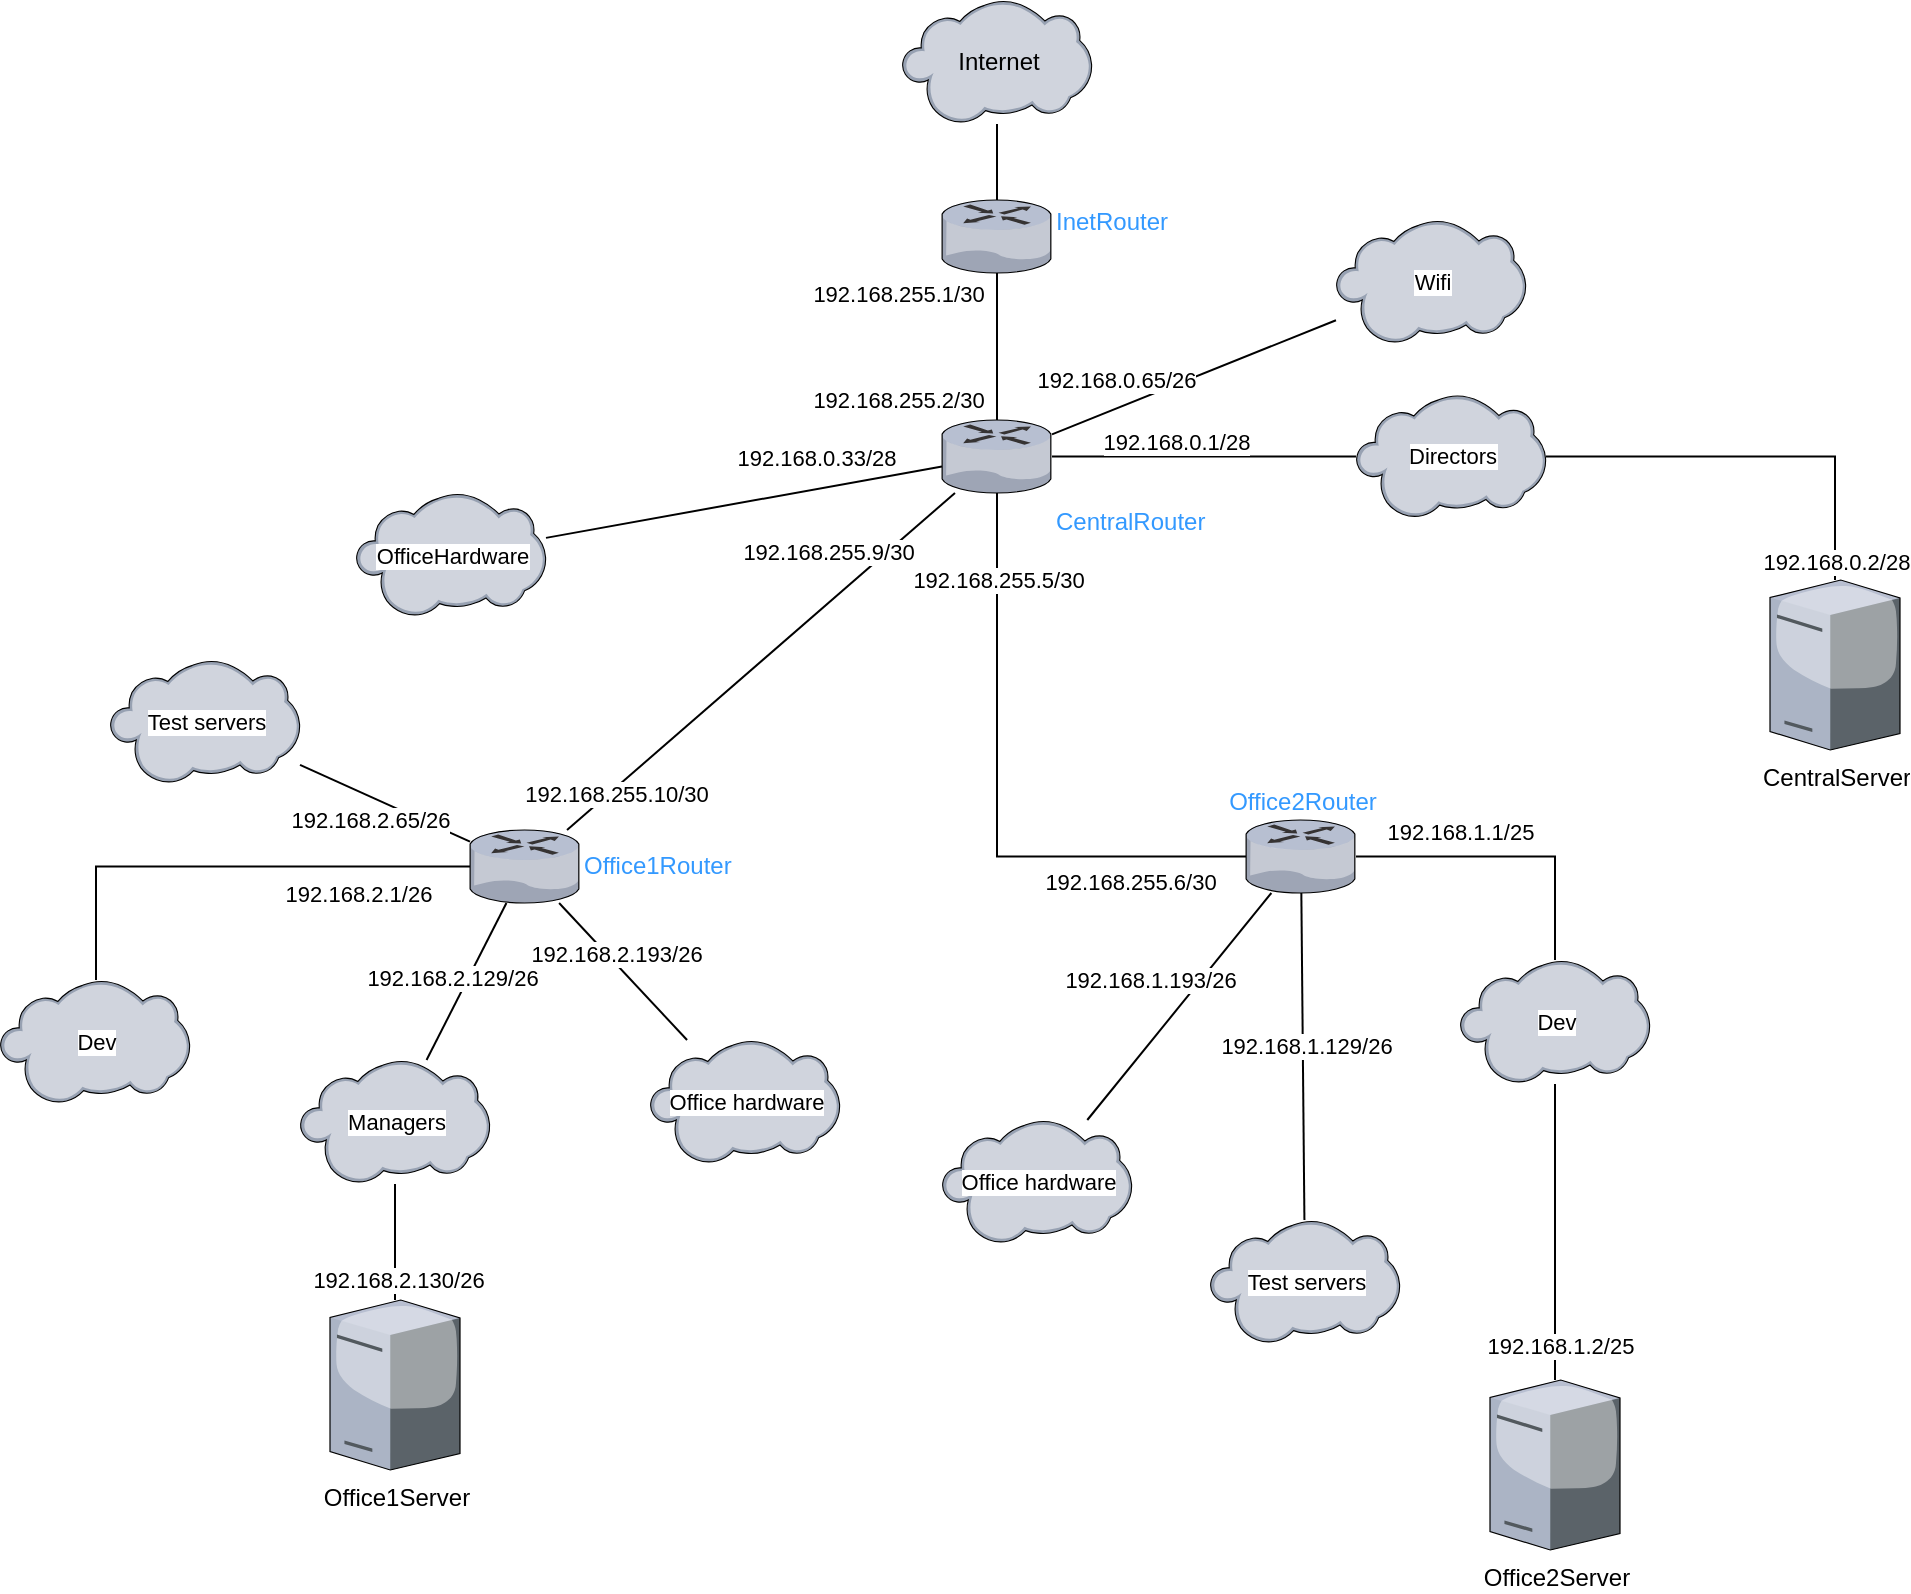 <mxfile version="24.7.7">
  <diagram name="Страница — 1" id="cBM444Y4VLN52Pbg_aGs">
    <mxGraphModel dx="1114" dy="942" grid="1" gridSize="10" guides="1" tooltips="1" connect="1" arrows="1" fold="1" page="1" pageScale="1" pageWidth="1100" pageHeight="850" math="0" shadow="0">
      <root>
        <mxCell id="0" />
        <mxCell id="1" parent="0" />
        <object label="Internet" id="eKC45QAS6xHQ86Ac6Zk1-1">
          <mxCell style="verticalLabelPosition=middle;sketch=0;aspect=fixed;html=1;verticalAlign=middle;strokeColor=none;align=center;outlineConnect=0;shape=mxgraph.citrix.cloud;labelPosition=center;" vertex="1" parent="1">
            <mxGeometry x="516" y="10" width="95" height="62" as="geometry" />
          </mxCell>
        </object>
        <mxCell id="eKC45QAS6xHQ86Ac6Zk1-16" value="" style="edgeStyle=orthogonalEdgeStyle;rounded=0;orthogonalLoop=1;jettySize=auto;html=1;endArrow=none;endFill=0;" edge="1" parent="1" source="eKC45QAS6xHQ86Ac6Zk1-3" target="eKC45QAS6xHQ86Ac6Zk1-4">
          <mxGeometry relative="1" as="geometry" />
        </mxCell>
        <mxCell id="eKC45QAS6xHQ86Ac6Zk1-43" value="192.168.255.1/30" style="edgeLabel;html=1;align=center;verticalAlign=middle;resizable=0;points=[];fontFamily=Helvetica;fontSize=11;fontColor=default;labelBackgroundColor=default;" vertex="1" connectable="0" parent="eKC45QAS6xHQ86Ac6Zk1-16">
          <mxGeometry x="-0.722" y="-1" relative="1" as="geometry">
            <mxPoint x="-49" as="offset" />
          </mxGeometry>
        </mxCell>
        <mxCell id="eKC45QAS6xHQ86Ac6Zk1-44" value="192.168.255.2/30" style="edgeLabel;html=1;align=center;verticalAlign=middle;resizable=0;points=[];fontFamily=Helvetica;fontSize=11;fontColor=default;labelBackgroundColor=default;" vertex="1" connectable="0" parent="eKC45QAS6xHQ86Ac6Zk1-16">
          <mxGeometry x="0.724" y="1" relative="1" as="geometry">
            <mxPoint x="-51" as="offset" />
          </mxGeometry>
        </mxCell>
        <mxCell id="eKC45QAS6xHQ86Ac6Zk1-3" value="&lt;div&gt;InetRouter&lt;/div&gt;&lt;div&gt;&lt;br&gt;&lt;/div&gt;" style="verticalLabelPosition=middle;sketch=0;aspect=fixed;html=1;verticalAlign=middle;strokeColor=none;align=left;outlineConnect=0;shape=mxgraph.citrix.router;labelPosition=right;fontColor=#3399FF;" vertex="1" parent="1">
          <mxGeometry x="536" y="110" width="55" height="36.5" as="geometry" />
        </mxCell>
        <mxCell id="eKC45QAS6xHQ86Ac6Zk1-26" style="edgeStyle=orthogonalEdgeStyle;rounded=0;orthogonalLoop=1;jettySize=auto;html=1;endArrow=none;endFill=0;" edge="1" parent="1" source="eKC45QAS6xHQ86Ac6Zk1-34" target="eKC45QAS6xHQ86Ac6Zk1-11">
          <mxGeometry relative="1" as="geometry" />
        </mxCell>
        <mxCell id="eKC45QAS6xHQ86Ac6Zk1-56" value="&lt;div&gt;192.168.0.2/28&lt;/div&gt;" style="edgeLabel;html=1;align=center;verticalAlign=middle;resizable=0;points=[];fontFamily=Helvetica;fontSize=11;fontColor=default;labelBackgroundColor=default;" vertex="1" connectable="0" parent="eKC45QAS6xHQ86Ac6Zk1-26">
          <mxGeometry x="0.906" relative="1" as="geometry">
            <mxPoint as="offset" />
          </mxGeometry>
        </mxCell>
        <mxCell id="eKC45QAS6xHQ86Ac6Zk1-29" style="rounded=0;orthogonalLoop=1;jettySize=auto;html=1;endArrow=none;endFill=0;" edge="1" parent="1" source="eKC45QAS6xHQ86Ac6Zk1-4" target="eKC45QAS6xHQ86Ac6Zk1-5">
          <mxGeometry relative="1" as="geometry" />
        </mxCell>
        <mxCell id="eKC45QAS6xHQ86Ac6Zk1-48" value="192.168.255.9/30" style="edgeLabel;html=1;align=center;verticalAlign=middle;resizable=0;points=[];fontFamily=Helvetica;fontSize=11;fontColor=default;labelBackgroundColor=default;" vertex="1" connectable="0" parent="eKC45QAS6xHQ86Ac6Zk1-29">
          <mxGeometry x="-0.65" relative="1" as="geometry">
            <mxPoint x="-30" as="offset" />
          </mxGeometry>
        </mxCell>
        <mxCell id="eKC45QAS6xHQ86Ac6Zk1-49" value="192.168.255.10/30" style="edgeLabel;html=1;align=center;verticalAlign=middle;resizable=0;points=[];fontFamily=Helvetica;fontSize=11;fontColor=default;labelBackgroundColor=default;" vertex="1" connectable="0" parent="eKC45QAS6xHQ86Ac6Zk1-29">
          <mxGeometry x="0.764" y="2" relative="1" as="geometry">
            <mxPoint as="offset" />
          </mxGeometry>
        </mxCell>
        <mxCell id="eKC45QAS6xHQ86Ac6Zk1-4" value="CentralRouter" style="verticalLabelPosition=bottom;sketch=0;aspect=fixed;html=1;verticalAlign=top;strokeColor=none;align=left;outlineConnect=0;shape=mxgraph.citrix.router;labelPosition=right;fontColor=#3399FF;" vertex="1" parent="1">
          <mxGeometry x="536" y="220" width="55" height="36.5" as="geometry" />
        </mxCell>
        <mxCell id="eKC45QAS6xHQ86Ac6Zk1-30" style="edgeStyle=orthogonalEdgeStyle;rounded=0;orthogonalLoop=1;jettySize=auto;html=1;endArrow=none;endFill=0;" edge="1" parent="1" source="eKC45QAS6xHQ86Ac6Zk1-5" target="eKC45QAS6xHQ86Ac6Zk1-57">
          <mxGeometry relative="1" as="geometry">
            <Array as="points">
              <mxPoint x="113" y="443" />
            </Array>
          </mxGeometry>
        </mxCell>
        <mxCell id="eKC45QAS6xHQ86Ac6Zk1-68" value="192.168.2.1/26" style="edgeLabel;html=1;align=center;verticalAlign=middle;resizable=0;points=[];fontFamily=Helvetica;fontSize=11;fontColor=default;labelBackgroundColor=default;" vertex="1" connectable="0" parent="eKC45QAS6xHQ86Ac6Zk1-30">
          <mxGeometry x="-0.732" y="3" relative="1" as="geometry">
            <mxPoint x="-24" y="10" as="offset" />
          </mxGeometry>
        </mxCell>
        <mxCell id="eKC45QAS6xHQ86Ac6Zk1-62" style="shape=connector;rounded=0;orthogonalLoop=1;jettySize=auto;html=1;strokeColor=default;align=center;verticalAlign=middle;fontFamily=Helvetica;fontSize=11;fontColor=default;labelBackgroundColor=default;endArrow=none;endFill=0;" edge="1" parent="1" source="eKC45QAS6xHQ86Ac6Zk1-5" target="eKC45QAS6xHQ86Ac6Zk1-61">
          <mxGeometry relative="1" as="geometry" />
        </mxCell>
        <mxCell id="eKC45QAS6xHQ86Ac6Zk1-69" value="192.168.2.129/26" style="edgeLabel;html=1;align=center;verticalAlign=middle;resizable=0;points=[];fontFamily=Helvetica;fontSize=11;fontColor=default;labelBackgroundColor=default;" vertex="1" connectable="0" parent="eKC45QAS6xHQ86Ac6Zk1-62">
          <mxGeometry x="-0.326" y="3" relative="1" as="geometry">
            <mxPoint x="-17" y="10" as="offset" />
          </mxGeometry>
        </mxCell>
        <mxCell id="eKC45QAS6xHQ86Ac6Zk1-66" style="shape=connector;rounded=0;orthogonalLoop=1;jettySize=auto;html=1;strokeColor=default;align=center;verticalAlign=middle;fontFamily=Helvetica;fontSize=11;fontColor=default;labelBackgroundColor=default;endArrow=none;endFill=0;" edge="1" parent="1" source="eKC45QAS6xHQ86Ac6Zk1-5" target="eKC45QAS6xHQ86Ac6Zk1-63">
          <mxGeometry relative="1" as="geometry" />
        </mxCell>
        <mxCell id="eKC45QAS6xHQ86Ac6Zk1-70" value="192.168.2.193/26" style="edgeLabel;html=1;align=center;verticalAlign=middle;resizable=0;points=[];fontFamily=Helvetica;fontSize=11;fontColor=default;labelBackgroundColor=default;" vertex="1" connectable="0" parent="eKC45QAS6xHQ86Ac6Zk1-66">
          <mxGeometry x="-0.203" y="3" relative="1" as="geometry">
            <mxPoint as="offset" />
          </mxGeometry>
        </mxCell>
        <mxCell id="eKC45QAS6xHQ86Ac6Zk1-5" value="&lt;div&gt;Office1Router&lt;/div&gt;" style="verticalLabelPosition=middle;sketch=0;aspect=fixed;html=1;verticalAlign=middle;strokeColor=none;align=left;outlineConnect=0;shape=mxgraph.citrix.router;labelPosition=right;fontColor=#3399FF;" vertex="1" parent="1">
          <mxGeometry x="300" y="425" width="55" height="36.5" as="geometry" />
        </mxCell>
        <mxCell id="eKC45QAS6xHQ86Ac6Zk1-31" style="edgeStyle=orthogonalEdgeStyle;rounded=0;orthogonalLoop=1;jettySize=auto;html=1;endArrow=none;endFill=0;" edge="1" parent="1" source="eKC45QAS6xHQ86Ac6Zk1-75" target="eKC45QAS6xHQ86Ac6Zk1-10">
          <mxGeometry relative="1" as="geometry" />
        </mxCell>
        <mxCell id="eKC45QAS6xHQ86Ac6Zk1-84" value="192.168.1.2/25" style="edgeLabel;html=1;align=center;verticalAlign=middle;resizable=0;points=[];fontFamily=Helvetica;fontSize=11;fontColor=default;labelBackgroundColor=default;" vertex="1" connectable="0" parent="eKC45QAS6xHQ86Ac6Zk1-31">
          <mxGeometry x="0.768" y="2" relative="1" as="geometry">
            <mxPoint as="offset" />
          </mxGeometry>
        </mxCell>
        <mxCell id="eKC45QAS6xHQ86Ac6Zk1-32" style="edgeStyle=orthogonalEdgeStyle;rounded=0;orthogonalLoop=1;jettySize=auto;html=1;endArrow=none;endFill=0;" edge="1" parent="1" source="eKC45QAS6xHQ86Ac6Zk1-8" target="eKC45QAS6xHQ86Ac6Zk1-4">
          <mxGeometry relative="1" as="geometry" />
        </mxCell>
        <mxCell id="eKC45QAS6xHQ86Ac6Zk1-53" value="192.168.255.5/30" style="edgeLabel;html=1;align=center;verticalAlign=middle;resizable=0;points=[];fontFamily=Helvetica;fontSize=11;fontColor=default;labelBackgroundColor=default;" vertex="1" connectable="0" parent="eKC45QAS6xHQ86Ac6Zk1-32">
          <mxGeometry x="0.501" relative="1" as="geometry">
            <mxPoint y="-33" as="offset" />
          </mxGeometry>
        </mxCell>
        <mxCell id="eKC45QAS6xHQ86Ac6Zk1-55" value="192.168.255.6/30" style="edgeLabel;html=1;align=center;verticalAlign=middle;resizable=0;points=[];fontFamily=Helvetica;fontSize=11;fontColor=default;labelBackgroundColor=default;" vertex="1" connectable="0" parent="eKC45QAS6xHQ86Ac6Zk1-32">
          <mxGeometry x="-0.78" relative="1" as="geometry">
            <mxPoint x="-25" y="12" as="offset" />
          </mxGeometry>
        </mxCell>
        <mxCell id="eKC45QAS6xHQ86Ac6Zk1-78" style="shape=connector;rounded=0;orthogonalLoop=1;jettySize=auto;html=1;strokeColor=default;align=center;verticalAlign=middle;fontFamily=Helvetica;fontSize=11;fontColor=default;labelBackgroundColor=default;endArrow=none;endFill=0;" edge="1" parent="1" source="eKC45QAS6xHQ86Ac6Zk1-8" target="eKC45QAS6xHQ86Ac6Zk1-77">
          <mxGeometry relative="1" as="geometry" />
        </mxCell>
        <mxCell id="eKC45QAS6xHQ86Ac6Zk1-82" value="192.168.1.129/26" style="edgeLabel;html=1;align=center;verticalAlign=middle;resizable=0;points=[];fontFamily=Helvetica;fontSize=11;fontColor=default;labelBackgroundColor=default;" vertex="1" connectable="0" parent="eKC45QAS6xHQ86Ac6Zk1-78">
          <mxGeometry x="-0.066" y="1" relative="1" as="geometry">
            <mxPoint as="offset" />
          </mxGeometry>
        </mxCell>
        <mxCell id="eKC45QAS6xHQ86Ac6Zk1-80" style="shape=connector;rounded=0;orthogonalLoop=1;jettySize=auto;html=1;strokeColor=default;align=center;verticalAlign=middle;fontFamily=Helvetica;fontSize=11;fontColor=default;labelBackgroundColor=default;endArrow=none;endFill=0;" edge="1" parent="1" source="eKC45QAS6xHQ86Ac6Zk1-8" target="eKC45QAS6xHQ86Ac6Zk1-79">
          <mxGeometry relative="1" as="geometry" />
        </mxCell>
        <mxCell id="eKC45QAS6xHQ86Ac6Zk1-81" value="192.168.1.193/26" style="edgeLabel;html=1;align=center;verticalAlign=middle;resizable=0;points=[];fontFamily=Helvetica;fontSize=11;fontColor=default;labelBackgroundColor=default;" vertex="1" connectable="0" parent="eKC45QAS6xHQ86Ac6Zk1-80">
          <mxGeometry x="-0.507" y="-1" relative="1" as="geometry">
            <mxPoint x="-37" y="16" as="offset" />
          </mxGeometry>
        </mxCell>
        <mxCell id="eKC45QAS6xHQ86Ac6Zk1-8" value="&lt;div&gt;Office2Router&lt;/div&gt;" style="verticalLabelPosition=top;sketch=0;aspect=fixed;html=1;verticalAlign=bottom;strokeColor=none;align=center;outlineConnect=0;shape=mxgraph.citrix.router;labelPosition=center;fontColor=#3399FF;" vertex="1" parent="1">
          <mxGeometry x="688" y="420" width="55" height="36.5" as="geometry" />
        </mxCell>
        <mxCell id="eKC45QAS6xHQ86Ac6Zk1-9" value="Office1Server" style="verticalLabelPosition=bottom;sketch=0;aspect=fixed;html=1;verticalAlign=top;strokeColor=none;align=center;outlineConnect=0;shape=mxgraph.citrix.tower_server;" vertex="1" parent="1">
          <mxGeometry x="230" y="660" width="65" height="85" as="geometry" />
        </mxCell>
        <mxCell id="eKC45QAS6xHQ86Ac6Zk1-10" value="Office2Server" style="verticalLabelPosition=bottom;sketch=0;aspect=fixed;html=1;verticalAlign=top;strokeColor=none;align=center;outlineConnect=0;shape=mxgraph.citrix.tower_server;" vertex="1" parent="1">
          <mxGeometry x="810" y="700" width="65" height="85" as="geometry" />
        </mxCell>
        <mxCell id="eKC45QAS6xHQ86Ac6Zk1-11" value="CentralServer" style="verticalLabelPosition=bottom;sketch=0;aspect=fixed;html=1;verticalAlign=top;strokeColor=none;align=center;outlineConnect=0;shape=mxgraph.citrix.tower_server;" vertex="1" parent="1">
          <mxGeometry x="950" y="300" width="65" height="85" as="geometry" />
        </mxCell>
        <mxCell id="eKC45QAS6xHQ86Ac6Zk1-35" value="" style="edgeStyle=orthogonalEdgeStyle;rounded=0;orthogonalLoop=1;jettySize=auto;html=1;endArrow=none;endFill=0;" edge="1" parent="1" source="eKC45QAS6xHQ86Ac6Zk1-4" target="eKC45QAS6xHQ86Ac6Zk1-34">
          <mxGeometry relative="1" as="geometry">
            <mxPoint x="591" y="238" as="sourcePoint" />
            <mxPoint x="956" y="540" as="targetPoint" />
          </mxGeometry>
        </mxCell>
        <mxCell id="eKC45QAS6xHQ86Ac6Zk1-52" value="192.168.0.1/28" style="edgeLabel;html=1;align=center;verticalAlign=middle;resizable=0;points=[];fontFamily=Helvetica;fontSize=11;fontColor=default;labelBackgroundColor=default;" vertex="1" connectable="0" parent="eKC45QAS6xHQ86Ac6Zk1-35">
          <mxGeometry x="-0.54" y="-1" relative="1" as="geometry">
            <mxPoint x="27" y="-9" as="offset" />
          </mxGeometry>
        </mxCell>
        <mxCell id="eKC45QAS6xHQ86Ac6Zk1-34" value="Directors" style="verticalLabelPosition=middle;sketch=0;aspect=fixed;html=1;verticalAlign=middle;strokeColor=none;align=center;outlineConnect=0;shape=mxgraph.citrix.cloud;fontFamily=Helvetica;fontSize=11;fontColor=default;labelBackgroundColor=default;labelPosition=center;" vertex="1" parent="1">
          <mxGeometry x="743" y="207.25" width="95" height="62" as="geometry" />
        </mxCell>
        <mxCell id="eKC45QAS6xHQ86Ac6Zk1-37" style="shape=connector;rounded=0;orthogonalLoop=1;jettySize=auto;html=1;strokeColor=default;align=center;verticalAlign=middle;fontFamily=Helvetica;fontSize=11;fontColor=default;labelBackgroundColor=default;endArrow=none;endFill=0;" edge="1" parent="1" source="eKC45QAS6xHQ86Ac6Zk1-36" target="eKC45QAS6xHQ86Ac6Zk1-4">
          <mxGeometry relative="1" as="geometry" />
        </mxCell>
        <mxCell id="eKC45QAS6xHQ86Ac6Zk1-45" value="192.168.0.33/28" style="edgeLabel;html=1;align=center;verticalAlign=middle;resizable=0;points=[];fontFamily=Helvetica;fontSize=11;fontColor=default;labelBackgroundColor=default;" vertex="1" connectable="0" parent="eKC45QAS6xHQ86Ac6Zk1-37">
          <mxGeometry x="0.861" y="2" relative="1" as="geometry">
            <mxPoint x="-49" y="-5" as="offset" />
          </mxGeometry>
        </mxCell>
        <mxCell id="eKC45QAS6xHQ86Ac6Zk1-36" value="OfficeHardware" style="verticalLabelPosition=middle;sketch=0;aspect=fixed;html=1;verticalAlign=middle;strokeColor=none;align=center;outlineConnect=0;shape=mxgraph.citrix.cloud;fontFamily=Helvetica;fontSize=11;fontColor=default;labelBackgroundColor=default;labelPosition=center;" vertex="1" parent="1">
          <mxGeometry x="243" y="256.5" width="95" height="62" as="geometry" />
        </mxCell>
        <mxCell id="eKC45QAS6xHQ86Ac6Zk1-39" value="" style="endArrow=none;html=1;rounded=0;strokeColor=default;align=center;verticalAlign=middle;fontFamily=Helvetica;fontSize=11;fontColor=default;labelBackgroundColor=default;edgeStyle=orthogonalEdgeStyle;endFill=0;" edge="1" parent="1" source="eKC45QAS6xHQ86Ac6Zk1-1" target="eKC45QAS6xHQ86Ac6Zk1-3">
          <mxGeometry relative="1" as="geometry">
            <mxPoint x="753" y="32" as="sourcePoint" />
            <mxPoint x="913" y="32" as="targetPoint" />
          </mxGeometry>
        </mxCell>
        <mxCell id="eKC45QAS6xHQ86Ac6Zk1-47" style="shape=connector;rounded=0;orthogonalLoop=1;jettySize=auto;html=1;strokeColor=default;align=center;verticalAlign=middle;fontFamily=Helvetica;fontSize=11;fontColor=default;labelBackgroundColor=default;endArrow=none;endFill=0;" edge="1" parent="1" source="eKC45QAS6xHQ86Ac6Zk1-46" target="eKC45QAS6xHQ86Ac6Zk1-4">
          <mxGeometry relative="1" as="geometry" />
        </mxCell>
        <mxCell id="eKC45QAS6xHQ86Ac6Zk1-50" value="192.168.0.65/26" style="edgeLabel;html=1;align=center;verticalAlign=middle;resizable=0;points=[];fontFamily=Helvetica;fontSize=11;fontColor=default;labelBackgroundColor=default;" vertex="1" connectable="0" parent="eKC45QAS6xHQ86Ac6Zk1-47">
          <mxGeometry x="0.443" y="2" relative="1" as="geometry">
            <mxPoint x="-8" y="-13" as="offset" />
          </mxGeometry>
        </mxCell>
        <mxCell id="eKC45QAS6xHQ86Ac6Zk1-46" value="Wifi" style="verticalLabelPosition=middle;sketch=0;aspect=fixed;html=1;verticalAlign=middle;strokeColor=none;align=center;outlineConnect=0;shape=mxgraph.citrix.cloud;fontFamily=Helvetica;fontSize=11;fontColor=default;labelBackgroundColor=default;labelPosition=center;" vertex="1" parent="1">
          <mxGeometry x="733" y="120" width="95" height="62" as="geometry" />
        </mxCell>
        <mxCell id="eKC45QAS6xHQ86Ac6Zk1-57" value="Dev" style="verticalLabelPosition=middle;sketch=0;aspect=fixed;html=1;verticalAlign=middle;strokeColor=none;align=center;outlineConnect=0;shape=mxgraph.citrix.cloud;fontFamily=Helvetica;fontSize=11;fontColor=default;labelBackgroundColor=default;labelPosition=center;" vertex="1" parent="1">
          <mxGeometry x="65" y="500" width="95" height="62" as="geometry" />
        </mxCell>
        <mxCell id="eKC45QAS6xHQ86Ac6Zk1-60" style="shape=connector;rounded=0;orthogonalLoop=1;jettySize=auto;html=1;strokeColor=default;align=center;verticalAlign=middle;fontFamily=Helvetica;fontSize=11;fontColor=default;labelBackgroundColor=default;endArrow=none;endFill=0;" edge="1" parent="1" source="eKC45QAS6xHQ86Ac6Zk1-59" target="eKC45QAS6xHQ86Ac6Zk1-5">
          <mxGeometry relative="1" as="geometry" />
        </mxCell>
        <mxCell id="eKC45QAS6xHQ86Ac6Zk1-67" value="192.168.2.65/26" style="edgeLabel;html=1;align=center;verticalAlign=middle;resizable=0;points=[];fontFamily=Helvetica;fontSize=11;fontColor=default;labelBackgroundColor=default;" vertex="1" connectable="0" parent="eKC45QAS6xHQ86Ac6Zk1-60">
          <mxGeometry x="0.496" y="-2" relative="1" as="geometry">
            <mxPoint x="-28" y="-3" as="offset" />
          </mxGeometry>
        </mxCell>
        <mxCell id="eKC45QAS6xHQ86Ac6Zk1-59" value="Test servers" style="verticalLabelPosition=middle;sketch=0;aspect=fixed;html=1;verticalAlign=middle;strokeColor=none;align=center;outlineConnect=0;shape=mxgraph.citrix.cloud;fontFamily=Helvetica;fontSize=11;fontColor=default;labelBackgroundColor=default;labelPosition=center;" vertex="1" parent="1">
          <mxGeometry x="120" y="340" width="95" height="62" as="geometry" />
        </mxCell>
        <mxCell id="eKC45QAS6xHQ86Ac6Zk1-73" style="edgeStyle=orthogonalEdgeStyle;shape=connector;rounded=0;orthogonalLoop=1;jettySize=auto;html=1;strokeColor=default;align=center;verticalAlign=middle;fontFamily=Helvetica;fontSize=11;fontColor=default;labelBackgroundColor=default;endArrow=none;endFill=0;" edge="1" parent="1" source="eKC45QAS6xHQ86Ac6Zk1-61" target="eKC45QAS6xHQ86Ac6Zk1-9">
          <mxGeometry relative="1" as="geometry" />
        </mxCell>
        <mxCell id="eKC45QAS6xHQ86Ac6Zk1-74" value="192.168.2.130/26" style="edgeLabel;html=1;align=center;verticalAlign=middle;resizable=0;points=[];fontFamily=Helvetica;fontSize=11;fontColor=default;labelBackgroundColor=default;" vertex="1" connectable="0" parent="eKC45QAS6xHQ86Ac6Zk1-73">
          <mxGeometry x="0.638" y="1" relative="1" as="geometry">
            <mxPoint as="offset" />
          </mxGeometry>
        </mxCell>
        <mxCell id="eKC45QAS6xHQ86Ac6Zk1-61" value="Managers" style="verticalLabelPosition=middle;sketch=0;aspect=fixed;html=1;verticalAlign=middle;strokeColor=none;align=center;outlineConnect=0;shape=mxgraph.citrix.cloud;fontFamily=Helvetica;fontSize=11;fontColor=default;labelBackgroundColor=default;labelPosition=center;" vertex="1" parent="1">
          <mxGeometry x="215" y="540" width="95" height="62" as="geometry" />
        </mxCell>
        <mxCell id="eKC45QAS6xHQ86Ac6Zk1-63" value="Office hardware" style="verticalLabelPosition=middle;sketch=0;aspect=fixed;html=1;verticalAlign=middle;strokeColor=none;align=center;outlineConnect=0;shape=mxgraph.citrix.cloud;fontFamily=Helvetica;fontSize=11;fontColor=default;labelBackgroundColor=default;labelPosition=center;" vertex="1" parent="1">
          <mxGeometry x="390" y="530" width="95" height="62" as="geometry" />
        </mxCell>
        <mxCell id="eKC45QAS6xHQ86Ac6Zk1-76" value="" style="edgeStyle=orthogonalEdgeStyle;rounded=0;orthogonalLoop=1;jettySize=auto;html=1;endArrow=none;endFill=0;" edge="1" parent="1" source="eKC45QAS6xHQ86Ac6Zk1-8" target="eKC45QAS6xHQ86Ac6Zk1-75">
          <mxGeometry relative="1" as="geometry">
            <mxPoint x="743" y="438" as="sourcePoint" />
            <mxPoint x="843" y="700" as="targetPoint" />
          </mxGeometry>
        </mxCell>
        <mxCell id="eKC45QAS6xHQ86Ac6Zk1-83" value="192.168.1.1/25" style="edgeLabel;html=1;align=center;verticalAlign=middle;resizable=0;points=[];fontFamily=Helvetica;fontSize=11;fontColor=default;labelBackgroundColor=default;" vertex="1" connectable="0" parent="eKC45QAS6xHQ86Ac6Zk1-76">
          <mxGeometry x="-0.606" relative="1" as="geometry">
            <mxPoint x="22" y="-13" as="offset" />
          </mxGeometry>
        </mxCell>
        <mxCell id="eKC45QAS6xHQ86Ac6Zk1-75" value="Dev" style="verticalLabelPosition=middle;sketch=0;aspect=fixed;html=1;verticalAlign=middle;strokeColor=none;align=center;outlineConnect=0;shape=mxgraph.citrix.cloud;fontFamily=Helvetica;fontSize=11;fontColor=default;labelBackgroundColor=default;labelPosition=center;" vertex="1" parent="1">
          <mxGeometry x="795" y="490" width="95" height="62" as="geometry" />
        </mxCell>
        <mxCell id="eKC45QAS6xHQ86Ac6Zk1-77" value="Test servers" style="verticalLabelPosition=middle;sketch=0;aspect=fixed;html=1;verticalAlign=middle;strokeColor=none;align=center;outlineConnect=0;shape=mxgraph.citrix.cloud;fontFamily=Helvetica;fontSize=11;fontColor=default;labelBackgroundColor=default;labelPosition=center;" vertex="1" parent="1">
          <mxGeometry x="670" y="620" width="95" height="62" as="geometry" />
        </mxCell>
        <mxCell id="eKC45QAS6xHQ86Ac6Zk1-79" value="Office hardware" style="verticalLabelPosition=middle;sketch=0;aspect=fixed;html=1;verticalAlign=middle;strokeColor=none;align=center;outlineConnect=0;shape=mxgraph.citrix.cloud;fontFamily=Helvetica;fontSize=11;fontColor=default;labelBackgroundColor=default;labelPosition=center;" vertex="1" parent="1">
          <mxGeometry x="536" y="570" width="95" height="62" as="geometry" />
        </mxCell>
      </root>
    </mxGraphModel>
  </diagram>
</mxfile>

